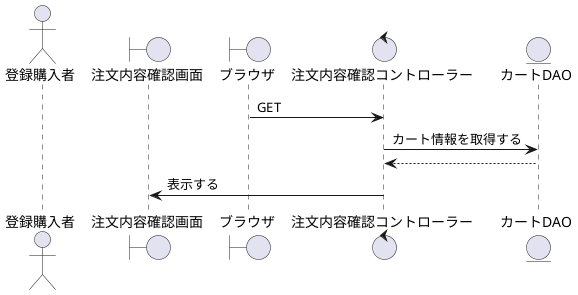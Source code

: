 @startuml 注文内容確認を表示

actor    "登録購入者" as account
boundary "注文内容確認画面" as change_password
boundary "ブラウザ" as brz
control  "注文内容確認コントローラー" as change_password_c
entity   "カートDAO" as cart_dao

'----------------------------------------------------------------------'

brz ->  change_password_c : GET
change_password_c -> cart_dao : カート情報を取得する
cart_dao --> change_password_c
change_password  <-  change_password_c : 表示する

@enduml
